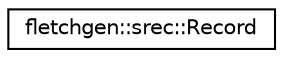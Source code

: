 digraph "Graphical Class Hierarchy"
{
 // LATEX_PDF_SIZE
  edge [fontname="Helvetica",fontsize="10",labelfontname="Helvetica",labelfontsize="10"];
  node [fontname="Helvetica",fontsize="10",shape=record];
  rankdir="LR";
  Node0 [label="fletchgen::srec::Record",height=0.2,width=0.4,color="black", fillcolor="white", style="filled",URL="$classfletchgen_1_1srec_1_1_record.html",tooltip="Structure to build up a single Record of an SREC file."];
}
